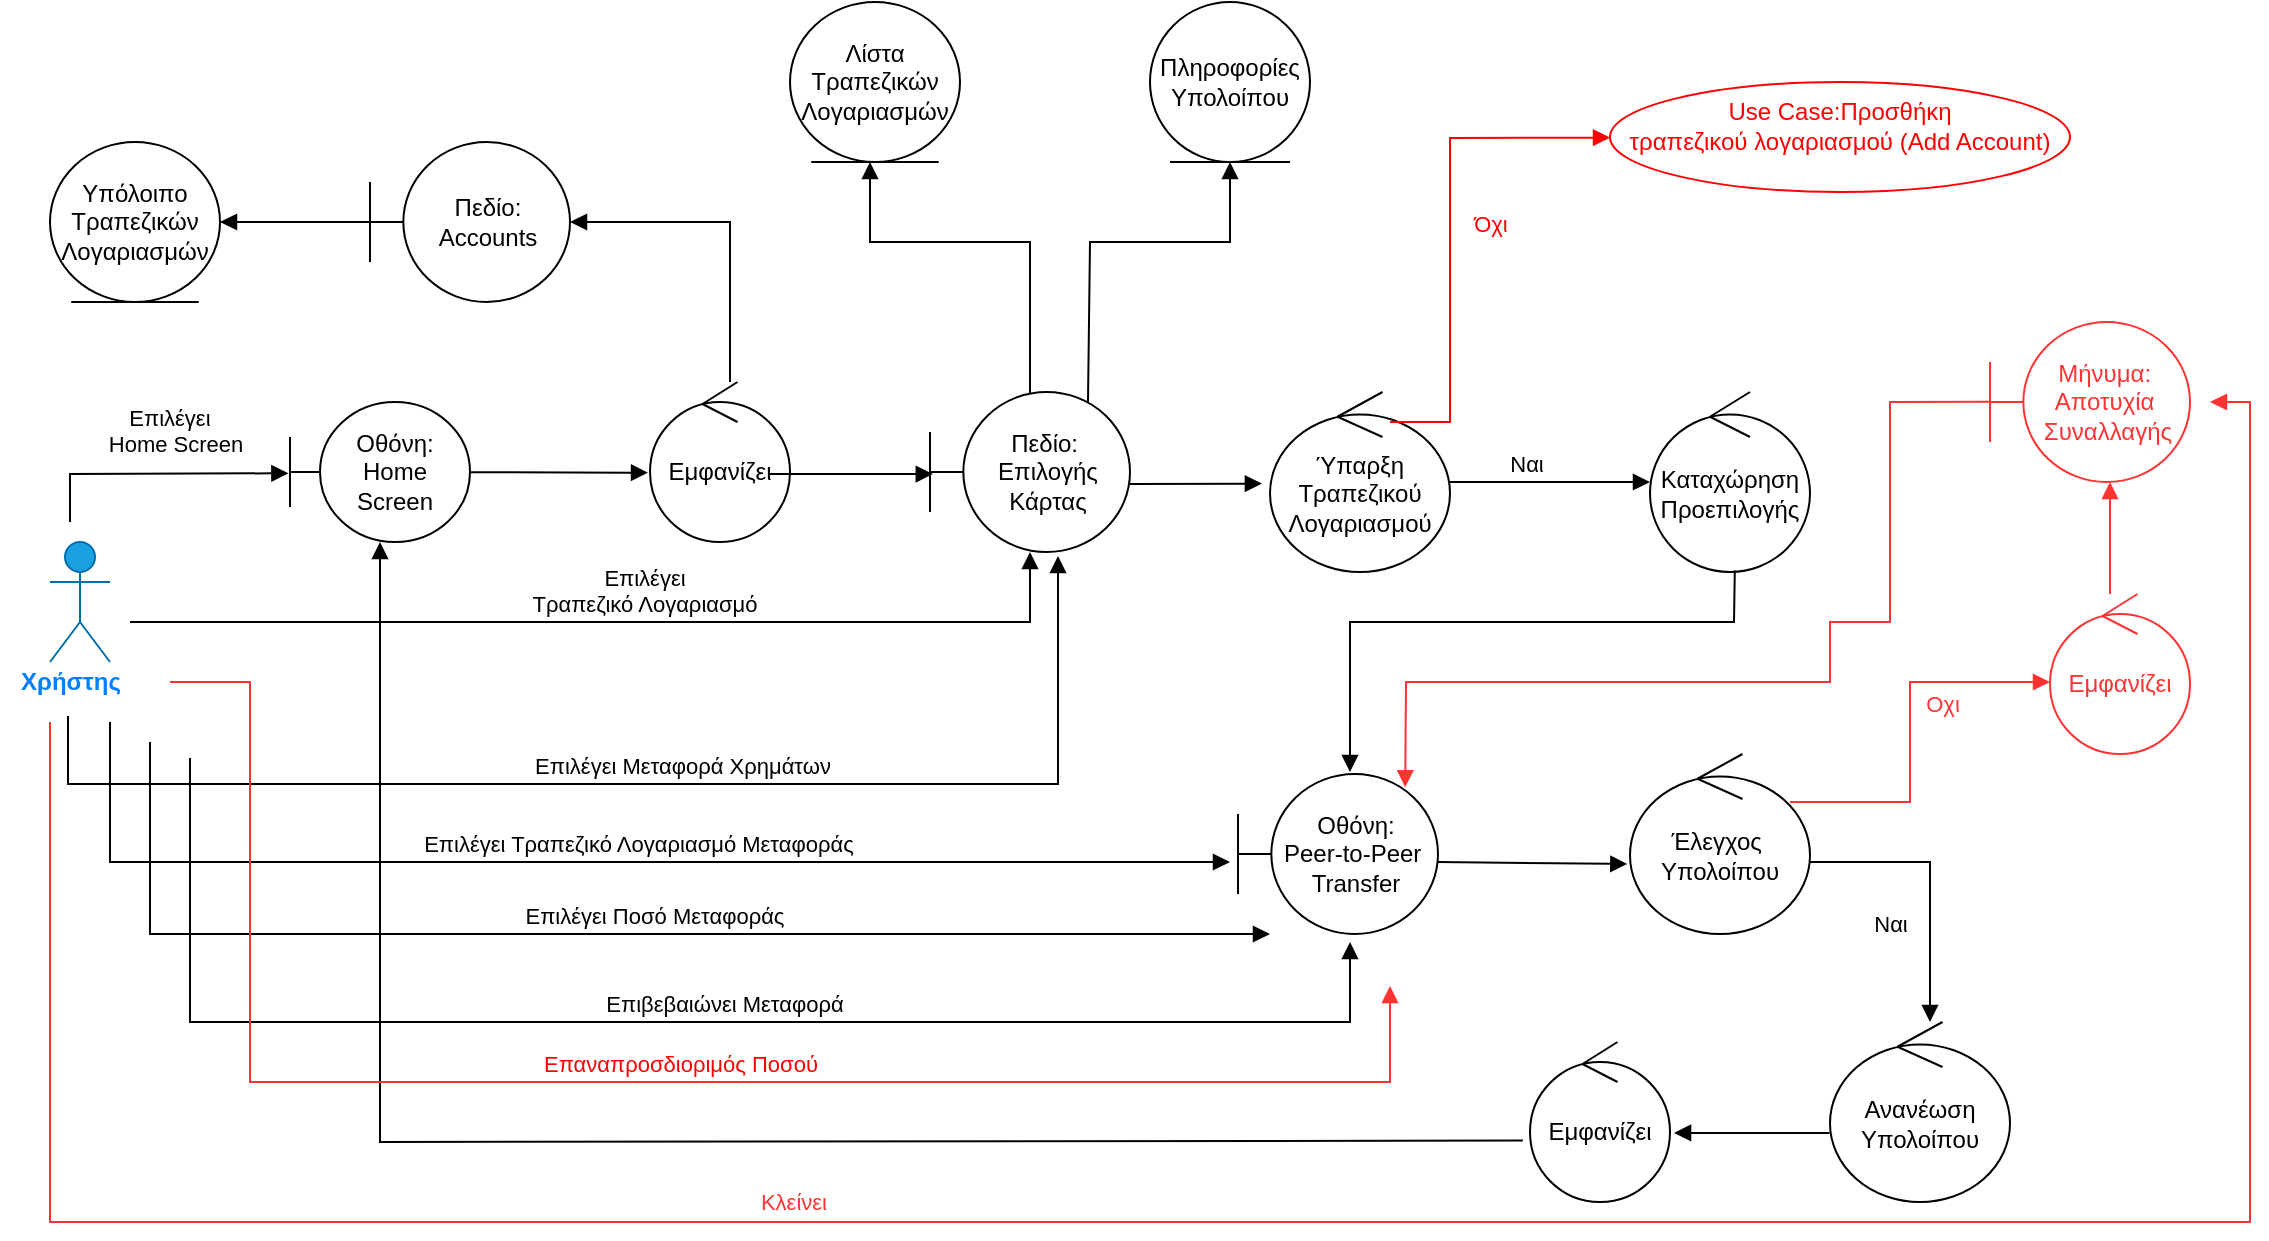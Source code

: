 <mxfile version="17.4.5" type="device"><diagram name="Page-1" id="e7e014a7-5840-1c2e-5031-d8a46d1fe8dd"><mxGraphModel dx="1395" dy="899" grid="0" gridSize="10" guides="1" tooltips="1" connect="1" arrows="1" fold="1" page="0" pageScale="1" pageWidth="1169" pageHeight="826" background="none" math="0" shadow="0"><root><mxCell id="0"/><mxCell id="1" parent="0"/><mxCell id="T6pjbHL-kwl402edMyj0-41" value="Χρήστης" style="shape=umlActor;verticalLabelPosition=bottom;verticalAlign=top;html=1;strokeColor=#006EAF;fillColor=#1ba1e2;fontColor=#ffffff;" parent="1" vertex="1"><mxGeometry x="100" y="280" width="30" height="60" as="geometry"/></mxCell><mxCell id="T6pjbHL-kwl402edMyj0-42" value="Οθόνη:&lt;br&gt;Home Screen" style="shape=umlBoundary;whiteSpace=wrap;html=1;" parent="1" vertex="1"><mxGeometry x="220" y="210" width="90" height="70" as="geometry"/></mxCell><mxCell id="T6pjbHL-kwl402edMyj0-43" value="Επιλέγει&amp;nbsp;&lt;br&gt;&amp;nbsp;Home Screen" style="html=1;verticalAlign=bottom;endArrow=block;rounded=0;entryX=-0.009;entryY=0.509;entryDx=0;entryDy=0;entryPerimeter=0;" parent="1" target="T6pjbHL-kwl402edMyj0-42" edge="1"><mxGeometry x="0.136" y="6" width="80" relative="1" as="geometry"><mxPoint x="110" y="270" as="sourcePoint"/><mxPoint x="190" y="244.5" as="targetPoint"/><Array as="points"><mxPoint x="110" y="246"/></Array><mxPoint as="offset"/></mxGeometry></mxCell><mxCell id="T6pjbHL-kwl402edMyj0-44" value="Εμφανίζει" style="ellipse;shape=umlControl;whiteSpace=wrap;html=1;" parent="1" vertex="1"><mxGeometry x="400" y="200" width="70" height="80" as="geometry"/></mxCell><mxCell id="T6pjbHL-kwl402edMyj0-45" value="Λίστα Τραπεζικών Λογαριασμών" style="ellipse;shape=umlEntity;whiteSpace=wrap;html=1;" parent="1" vertex="1"><mxGeometry x="470" y="10" width="85" height="80" as="geometry"/></mxCell><mxCell id="T6pjbHL-kwl402edMyj0-46" value="" style="html=1;verticalAlign=bottom;endArrow=block;rounded=0;entryX=-0.014;entryY=0.567;entryDx=0;entryDy=0;entryPerimeter=0;" parent="1" source="T6pjbHL-kwl402edMyj0-42" target="T6pjbHL-kwl402edMyj0-44" edge="1"><mxGeometry width="80" relative="1" as="geometry"><mxPoint x="360" y="244.33" as="sourcePoint"/><mxPoint x="440" y="244.33" as="targetPoint"/></mxGeometry></mxCell><mxCell id="T6pjbHL-kwl402edMyj0-47" value="" style="html=1;verticalAlign=bottom;endArrow=block;rounded=0;exitX=0.5;exitY=0.063;exitDx=0;exitDy=0;exitPerimeter=0;" parent="1" source="T6pjbHL-kwl402edMyj0-57" edge="1"><mxGeometry x="-0.015" y="-31" width="80" relative="1" as="geometry"><mxPoint x="590" y="180" as="sourcePoint"/><mxPoint x="510" y="90" as="targetPoint"/><Array as="points"><mxPoint x="590" y="170"/><mxPoint x="590" y="130"/><mxPoint x="510" y="130"/></Array><mxPoint as="offset"/></mxGeometry></mxCell><mxCell id="T6pjbHL-kwl402edMyj0-50" value="Πληροφορίες Υπολοίπου" style="ellipse;shape=umlEntity;whiteSpace=wrap;html=1;" parent="1" vertex="1"><mxGeometry x="650" y="10" width="80" height="80" as="geometry"/></mxCell><mxCell id="T6pjbHL-kwl402edMyj0-51" value="" style="html=1;verticalAlign=bottom;endArrow=block;rounded=0;entryX=0.5;entryY=1;entryDx=0;entryDy=0;exitX=0.79;exitY=0.064;exitDx=0;exitDy=0;exitPerimeter=0;" parent="1" source="T6pjbHL-kwl402edMyj0-57" target="T6pjbHL-kwl402edMyj0-50" edge="1"><mxGeometry x="0.625" y="40" width="80" relative="1" as="geometry"><mxPoint x="620" y="180" as="sourcePoint"/><mxPoint x="725" y="190" as="targetPoint"/><Array as="points"><mxPoint x="620" y="130"/><mxPoint x="690" y="130"/></Array><mxPoint y="1" as="offset"/></mxGeometry></mxCell><mxCell id="T6pjbHL-kwl402edMyj0-53" value="Καταχώρηση Προεπιλογής" style="ellipse;shape=umlControl;whiteSpace=wrap;html=1;" parent="1" vertex="1"><mxGeometry x="900" y="205" width="80" height="90" as="geometry"/></mxCell><mxCell id="T6pjbHL-kwl402edMyj0-57" value="Πεδίο:&amp;nbsp; Επιλογής Κάρτας" style="shape=umlBoundary;whiteSpace=wrap;html=1;" parent="1" vertex="1"><mxGeometry x="540" y="205" width="100" height="80" as="geometry"/></mxCell><mxCell id="T6pjbHL-kwl402edMyj0-58" value="Επιλέγει &lt;br&gt;Τραπεζικό Λογαριασμό" style="html=1;verticalAlign=bottom;endArrow=block;rounded=0;" parent="1" target="T6pjbHL-kwl402edMyj0-57" edge="1"><mxGeometry x="0.06" width="80" relative="1" as="geometry"><mxPoint x="140" y="320" as="sourcePoint"/><mxPoint x="265" y="89.33" as="targetPoint"/><Array as="points"><mxPoint x="590" y="320"/></Array><mxPoint as="offset"/></mxGeometry></mxCell><mxCell id="T6pjbHL-kwl402edMyj0-59" value="" style="html=1;verticalAlign=bottom;endArrow=block;rounded=0;entryX=0.014;entryY=0.513;entryDx=0;entryDy=0;entryPerimeter=0;exitX=0.857;exitY=0.575;exitDx=0;exitDy=0;exitPerimeter=0;" parent="1" source="T6pjbHL-kwl402edMyj0-44" target="T6pjbHL-kwl402edMyj0-57" edge="1"><mxGeometry width="80" relative="1" as="geometry"><mxPoint x="650" y="246" as="sourcePoint"/><mxPoint x="700" y="220" as="targetPoint"/><Array as="points"/></mxGeometry></mxCell><mxCell id="T6pjbHL-kwl402edMyj0-62" value="Ύπαρξη Τραπεζικού Λογαριασμού" style="ellipse;shape=umlControl;whiteSpace=wrap;html=1;" parent="1" vertex="1"><mxGeometry x="710" y="205" width="90" height="90" as="geometry"/></mxCell><mxCell id="T6pjbHL-kwl402edMyj0-63" value="" style="html=1;verticalAlign=bottom;endArrow=block;rounded=0;entryX=-0.045;entryY=0.509;entryDx=0;entryDy=0;entryPerimeter=0;" parent="1" target="T6pjbHL-kwl402edMyj0-62" edge="1"><mxGeometry width="80" relative="1" as="geometry"><mxPoint x="640" y="251" as="sourcePoint"/><mxPoint x="990" y="249.29" as="targetPoint"/><Array as="points"><mxPoint x="640" y="251"/></Array></mxGeometry></mxCell><mxCell id="T6pjbHL-kwl402edMyj0-64" value="Ναι" style="html=1;verticalAlign=bottom;endArrow=block;rounded=0;" parent="1" source="T6pjbHL-kwl402edMyj0-62" target="T6pjbHL-kwl402edMyj0-53" edge="1"><mxGeometry x="-0.25" width="80" relative="1" as="geometry"><mxPoint x="860" y="254.29" as="sourcePoint"/><mxPoint x="890" y="250" as="targetPoint"/><Array as="points"/><mxPoint as="offset"/></mxGeometry></mxCell><mxCell id="T6pjbHL-kwl402edMyj0-65" value="" style="html=1;verticalAlign=bottom;endArrow=block;rounded=0;exitX=0.53;exitY=0.992;exitDx=0;exitDy=0;exitPerimeter=0;" parent="1" source="T6pjbHL-kwl402edMyj0-53" edge="1"><mxGeometry x="0.146" y="57" width="80" relative="1" as="geometry"><mxPoint x="780" y="525" as="sourcePoint"/><mxPoint x="750" y="395" as="targetPoint"/><Array as="points"><mxPoint x="942" y="320"/><mxPoint x="750" y="320"/></Array><mxPoint as="offset"/></mxGeometry></mxCell><mxCell id="T6pjbHL-kwl402edMyj0-98" value="&lt;font color=&quot;#007fff&quot;&gt;&lt;b&gt;Χρήστης&lt;/b&gt;&lt;/font&gt;" style="text;html=1;align=center;verticalAlign=middle;resizable=0;points=[];autosize=1;strokeColor=none;fillColor=none;fontColor=#FF0000;" parent="1" vertex="1"><mxGeometry x="75" y="340" width="70" height="20" as="geometry"/></mxCell><mxCell id="T6pjbHL-kwl402edMyj0-114" value="Όχι" style="html=1;verticalAlign=bottom;endArrow=block;rounded=0;fontColor=#FF0000;strokeColor=#FF0000;" parent="1" target="T6pjbHL-kwl402edMyj0-115" edge="1"><mxGeometry x="-0.048" y="-20" width="80" relative="1" as="geometry"><mxPoint x="770" y="220" as="sourcePoint"/><mxPoint x="880" y="80" as="targetPoint"/><Array as="points"><mxPoint x="800" y="220"/><mxPoint x="800" y="78"/></Array><mxPoint as="offset"/></mxGeometry></mxCell><mxCell id="T6pjbHL-kwl402edMyj0-115" value="Use Case:&lt;span&gt;Προσθήκη&lt;br&gt;τραπεζικού λογαριασμού (&lt;/span&gt;&lt;span lang=&quot;EN-US&quot;&gt;Add&lt;/span&gt;&lt;span lang=&quot;EN-US&quot;&gt; &lt;/span&gt;&lt;span lang=&quot;EN-US&quot;&gt;Account&lt;/span&gt;&lt;span&gt;)&lt;/span&gt;&lt;p class=&quot;MsoListParagraph&quot; style=&quot;margin-left: 0cm&quot;&gt;&lt;b&gt;&lt;span style=&quot;font-size: 13pt&quot;&gt;&lt;/span&gt;&lt;/b&gt;&lt;/p&gt;" style="ellipse;whiteSpace=wrap;html=1;fontColor=#FF0000;strokeColor=#FF0000;" parent="1" vertex="1"><mxGeometry x="880" y="50" width="230" height="55" as="geometry"/></mxCell><mxCell id="bA7WEd34ja7mjstlnf42-1" value="Επιλέγει Μεταφορά Χρημάτων" style="html=1;verticalAlign=bottom;endArrow=block;rounded=0;" edge="1" parent="1"><mxGeometry x="0.06" width="80" relative="1" as="geometry"><mxPoint x="109" y="367" as="sourcePoint"/><mxPoint x="604" y="287" as="targetPoint"/><Array as="points"><mxPoint x="109" y="401"/><mxPoint x="555" y="401"/><mxPoint x="604" y="401"/></Array><mxPoint as="offset"/></mxGeometry></mxCell><mxCell id="bA7WEd34ja7mjstlnf42-2" value="Οθόνη:&lt;br&gt;Peer-to-Peer&amp;nbsp;&lt;br&gt;Transfer" style="shape=umlBoundary;whiteSpace=wrap;html=1;" vertex="1" parent="1"><mxGeometry x="694" y="396" width="100" height="80" as="geometry"/></mxCell><mxCell id="bA7WEd34ja7mjstlnf42-3" value="" style="html=1;verticalAlign=bottom;endArrow=block;rounded=0;" edge="1" parent="1"><mxGeometry width="80" relative="1" as="geometry"><mxPoint x="440" y="200" as="sourcePoint"/><mxPoint x="360" y="120" as="targetPoint"/><Array as="points"><mxPoint x="440" y="120"/></Array></mxGeometry></mxCell><mxCell id="bA7WEd34ja7mjstlnf42-4" value="Πεδίο:&lt;br&gt;Accounts" style="shape=umlBoundary;whiteSpace=wrap;html=1;" vertex="1" parent="1"><mxGeometry x="260" y="80" width="100" height="80" as="geometry"/></mxCell><mxCell id="bA7WEd34ja7mjstlnf42-5" value="Υπόλοιπο&lt;br&gt;Τραπεζικών&lt;br&gt;Λογαριασμών" style="ellipse;shape=umlEntity;whiteSpace=wrap;html=1;" vertex="1" parent="1"><mxGeometry x="100" y="80" width="85" height="80" as="geometry"/></mxCell><mxCell id="bA7WEd34ja7mjstlnf42-6" value="" style="html=1;verticalAlign=bottom;endArrow=block;rounded=0;entryX=1;entryY=0.5;entryDx=0;entryDy=0;" edge="1" parent="1" target="bA7WEd34ja7mjstlnf42-5"><mxGeometry width="80" relative="1" as="geometry"><mxPoint x="260" y="120" as="sourcePoint"/><mxPoint x="310" y="50" as="targetPoint"/></mxGeometry></mxCell><mxCell id="bA7WEd34ja7mjstlnf42-7" value="Επιλέγει Τραπεζικό Λογαριασμό Μεταφοράς" style="html=1;verticalAlign=bottom;endArrow=block;rounded=0;" edge="1" parent="1"><mxGeometry x="0.06" width="80" relative="1" as="geometry"><mxPoint x="130" y="370" as="sourcePoint"/><mxPoint x="690" y="440" as="targetPoint"/><Array as="points"><mxPoint x="130" y="440"/></Array><mxPoint as="offset"/></mxGeometry></mxCell><mxCell id="bA7WEd34ja7mjstlnf42-8" value="Επιλέγει Ποσό Μεταφοράς" style="html=1;verticalAlign=bottom;endArrow=block;rounded=0;" edge="1" parent="1"><mxGeometry x="0.06" width="80" relative="1" as="geometry"><mxPoint x="150" y="380" as="sourcePoint"/><mxPoint x="710" y="476.0" as="targetPoint"/><Array as="points"><mxPoint x="150" y="476"/></Array><mxPoint as="offset"/></mxGeometry></mxCell><mxCell id="bA7WEd34ja7mjstlnf42-9" value="Επιβεβαιώνει Μεταφορά" style="html=1;verticalAlign=bottom;endArrow=block;rounded=0;" edge="1" parent="1"><mxGeometry x="0.06" width="80" relative="1" as="geometry"><mxPoint x="170" y="388.0" as="sourcePoint"/><mxPoint x="750" y="480" as="targetPoint"/><Array as="points"><mxPoint x="170" y="520"/><mxPoint x="750" y="520"/></Array><mxPoint as="offset"/></mxGeometry></mxCell><mxCell id="bA7WEd34ja7mjstlnf42-10" value="Έλεγχος&amp;nbsp;&lt;br&gt;Υπολοίπου" style="ellipse;shape=umlControl;whiteSpace=wrap;html=1;" vertex="1" parent="1"><mxGeometry x="890" y="386" width="90" height="90" as="geometry"/></mxCell><mxCell id="bA7WEd34ja7mjstlnf42-11" value="" style="html=1;verticalAlign=bottom;endArrow=block;rounded=0;entryX=-0.015;entryY=0.611;entryDx=0;entryDy=0;entryPerimeter=0;" edge="1" parent="1" target="bA7WEd34ja7mjstlnf42-10"><mxGeometry width="80" relative="1" as="geometry"><mxPoint x="794" y="440" as="sourcePoint"/><mxPoint x="874" y="440" as="targetPoint"/></mxGeometry></mxCell><mxCell id="bA7WEd34ja7mjstlnf42-12" value="Ναι" style="html=1;verticalAlign=bottom;endArrow=block;rounded=0;" edge="1" parent="1"><mxGeometry x="0.429" y="-20" width="80" relative="1" as="geometry"><mxPoint x="980" y="440" as="sourcePoint"/><mxPoint x="1040" y="520" as="targetPoint"/><Array as="points"><mxPoint x="1040" y="440"/></Array><mxPoint as="offset"/></mxGeometry></mxCell><mxCell id="bA7WEd34ja7mjstlnf42-13" value="Ανανέωση&lt;br&gt;Υπολοίπου" style="ellipse;shape=umlControl;whiteSpace=wrap;html=1;" vertex="1" parent="1"><mxGeometry x="990" y="520" width="90" height="90" as="geometry"/></mxCell><mxCell id="bA7WEd34ja7mjstlnf42-14" value="" style="html=1;verticalAlign=bottom;endArrow=block;rounded=0;exitX=-0.002;exitY=0.616;exitDx=0;exitDy=0;exitPerimeter=0;entryX=1.029;entryY=0.568;entryDx=0;entryDy=0;entryPerimeter=0;" edge="1" parent="1" source="bA7WEd34ja7mjstlnf42-13" target="bA7WEd34ja7mjstlnf42-15"><mxGeometry width="80" relative="1" as="geometry"><mxPoint x="880" y="640" as="sourcePoint"/><mxPoint x="960" y="640" as="targetPoint"/></mxGeometry></mxCell><mxCell id="bA7WEd34ja7mjstlnf42-15" value="Εμφανίζει" style="ellipse;shape=umlControl;whiteSpace=wrap;html=1;" vertex="1" parent="1"><mxGeometry x="840" y="530" width="70" height="80" as="geometry"/></mxCell><mxCell id="bA7WEd34ja7mjstlnf42-16" value="" style="html=1;verticalAlign=bottom;endArrow=block;rounded=0;exitX=-0.051;exitY=0.616;exitDx=0;exitDy=0;exitPerimeter=0;" edge="1" parent="1" source="bA7WEd34ja7mjstlnf42-15" target="T6pjbHL-kwl402edMyj0-42"><mxGeometry x="0.0" y="-2" width="80" relative="1" as="geometry"><mxPoint x="510" y="640" as="sourcePoint"/><mxPoint x="590" y="640" as="targetPoint"/><Array as="points"><mxPoint x="265" y="580"/></Array><mxPoint as="offset"/></mxGeometry></mxCell><mxCell id="bA7WEd34ja7mjstlnf42-17" value="&lt;font color=&quot;#ff3333&quot;&gt;Οχι&lt;/font&gt;" style="html=1;verticalAlign=bottom;endArrow=block;rounded=0;strokeColor=#FF3333;" edge="1" parent="1"><mxGeometry x="0.429" y="-20" width="80" relative="1" as="geometry"><mxPoint x="970.0" y="410.0" as="sourcePoint"/><mxPoint x="1100" y="350" as="targetPoint"/><Array as="points"><mxPoint x="1030" y="410"/><mxPoint x="1030" y="350"/></Array><mxPoint as="offset"/></mxGeometry></mxCell><mxCell id="bA7WEd34ja7mjstlnf42-18" value="&lt;font color=&quot;#ff3333&quot;&gt;Εμφανίζει&lt;/font&gt;" style="ellipse;shape=umlControl;whiteSpace=wrap;html=1;strokeColor=#FF3333;" vertex="1" parent="1"><mxGeometry x="1100" y="306" width="70" height="80" as="geometry"/></mxCell><mxCell id="bA7WEd34ja7mjstlnf42-19" value="" style="html=1;verticalAlign=bottom;endArrow=block;rounded=0;fontColor=#FF3333;strokeColor=#FF3333;" edge="1" parent="1"><mxGeometry width="80" relative="1" as="geometry"><mxPoint x="1130" y="306" as="sourcePoint"/><mxPoint x="1130" y="250" as="targetPoint"/></mxGeometry></mxCell><mxCell id="bA7WEd34ja7mjstlnf42-20" value="Μήνυμα:&amp;nbsp;&lt;br&gt;Αποτυχία&amp;nbsp;&lt;br&gt;Συναλλαγής" style="shape=umlBoundary;whiteSpace=wrap;html=1;fontColor=#FF3333;strokeColor=#FF3333;" vertex="1" parent="1"><mxGeometry x="1070" y="170" width="100" height="80" as="geometry"/></mxCell><mxCell id="bA7WEd34ja7mjstlnf42-21" value="" style="html=1;verticalAlign=bottom;endArrow=block;rounded=0;strokeColor=#FF3333;" edge="1" parent="1"><mxGeometry x="0.0" y="-2" width="80" relative="1" as="geometry"><mxPoint x="100" y="370" as="sourcePoint"/><mxPoint x="1180" y="210" as="targetPoint"/><Array as="points"><mxPoint x="100" y="620"/><mxPoint x="1200" y="620"/><mxPoint x="1200" y="210"/></Array><mxPoint as="offset"/></mxGeometry></mxCell><mxCell id="bA7WEd34ja7mjstlnf42-22" value="Κλείνει&amp;nbsp;" style="edgeLabel;html=1;align=center;verticalAlign=middle;resizable=0;points=[];fontColor=#FF3333;" vertex="1" connectable="0" parent="bA7WEd34ja7mjstlnf42-21"><mxGeometry x="-0.3" y="-2" relative="1" as="geometry"><mxPoint y="-12" as="offset"/></mxGeometry></mxCell><mxCell id="bA7WEd34ja7mjstlnf42-23" value="" style="html=1;verticalAlign=bottom;endArrow=block;rounded=0;fontColor=#FF3333;strokeColor=#FF3333;exitX=0.003;exitY=0.499;exitDx=0;exitDy=0;exitPerimeter=0;entryX=0.836;entryY=0.083;entryDx=0;entryDy=0;entryPerimeter=0;" edge="1" parent="1" source="bA7WEd34ja7mjstlnf42-20" target="bA7WEd34ja7mjstlnf42-2"><mxGeometry width="80" relative="1" as="geometry"><mxPoint x="1030" y="220" as="sourcePoint"/><mxPoint x="800" y="380" as="targetPoint"/><Array as="points"><mxPoint x="1020" y="210"/><mxPoint x="1020" y="280"/><mxPoint x="1020" y="320"/><mxPoint x="990" y="320"/><mxPoint x="990" y="350"/><mxPoint x="930" y="350"/><mxPoint x="830" y="350"/><mxPoint x="778" y="350"/></Array></mxGeometry></mxCell><mxCell id="bA7WEd34ja7mjstlnf42-24" value="&lt;font color=&quot;#ff0000&quot;&gt;Επαναπροσδιοριμός Ποσού&lt;/font&gt;" style="html=1;verticalAlign=bottom;endArrow=block;rounded=0;strokeColor=#FF3333;" edge="1" parent="1"><mxGeometry x="0.06" width="80" relative="1" as="geometry"><mxPoint x="160" y="350" as="sourcePoint"/><mxPoint x="770" y="502.0" as="targetPoint"/><Array as="points"><mxPoint x="200" y="350"/><mxPoint x="200" y="550"/><mxPoint x="770" y="550"/></Array><mxPoint as="offset"/></mxGeometry></mxCell></root></mxGraphModel></diagram></mxfile>